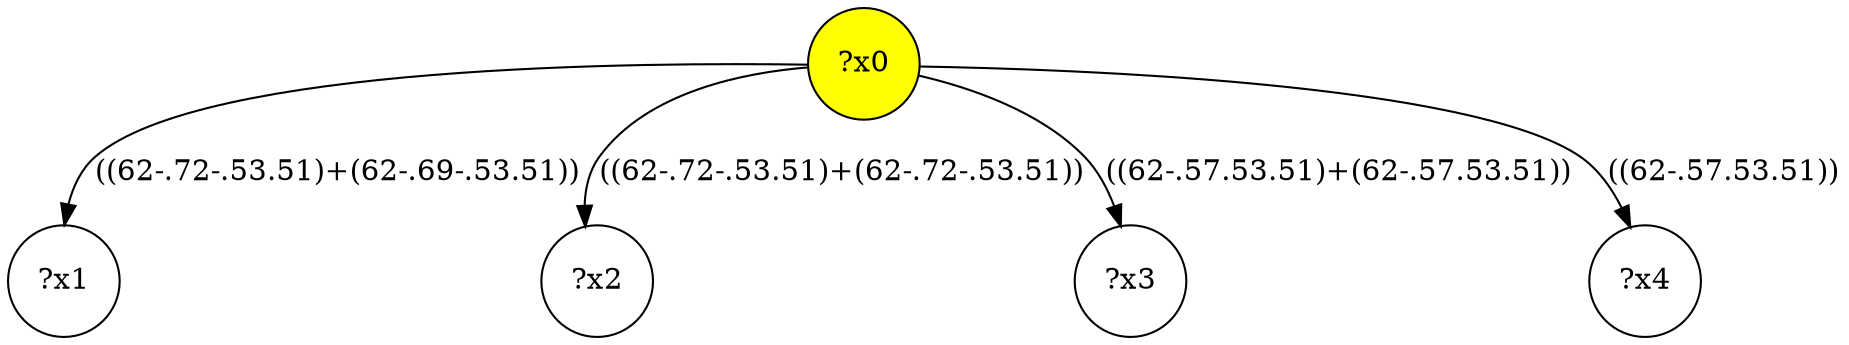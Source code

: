 digraph g {
	x0 [fillcolor="yellow", style="filled," shape=circle, label="?x0"];
	x1 [shape=circle, label="?x1"];
	x0 -> x1 [label="((62-.72-.53.51)+(62-.69-.53.51))"];
	x2 [shape=circle, label="?x2"];
	x0 -> x2 [label="((62-.72-.53.51)+(62-.72-.53.51))"];
	x3 [shape=circle, label="?x3"];
	x0 -> x3 [label="((62-.57.53.51)+(62-.57.53.51))"];
	x4 [shape=circle, label="?x4"];
	x0 -> x4 [label="((62-.57.53.51))"];
}
